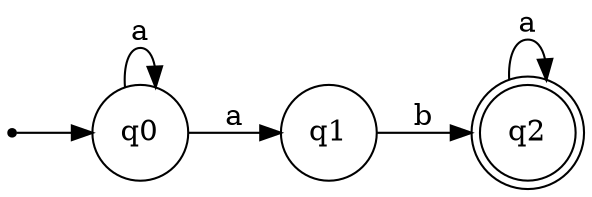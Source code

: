 digraph nfa3 {
    rankdir=LR;
    node [shape=circle];
    __start [label="", shape=point];
    node [shape=doublecircle]; q2;
    node [shape=circle];
    
    __start -> q0;
    q0 -> q0 [label="a"];
    q0 -> q1 [label="a"];
    q1 -> q2 [label="b"];
    q2 -> q2 [label="a"];
}